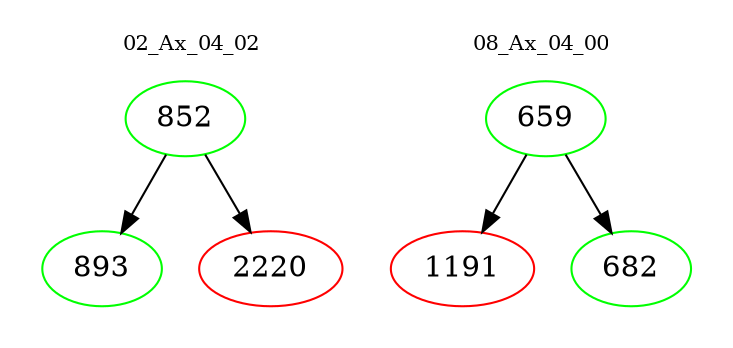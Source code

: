 digraph{
subgraph cluster_0 {
color = white
label = "02_Ax_04_02";
fontsize=10;
T0_852 [label="852", color="green"]
T0_852 -> T0_893 [color="black"]
T0_893 [label="893", color="green"]
T0_852 -> T0_2220 [color="black"]
T0_2220 [label="2220", color="red"]
}
subgraph cluster_1 {
color = white
label = "08_Ax_04_00";
fontsize=10;
T1_659 [label="659", color="green"]
T1_659 -> T1_1191 [color="black"]
T1_1191 [label="1191", color="red"]
T1_659 -> T1_682 [color="black"]
T1_682 [label="682", color="green"]
}
}
